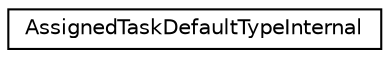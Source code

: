 digraph "Graphical Class Hierarchy"
{
 // LATEX_PDF_SIZE
  edge [fontname="Helvetica",fontsize="10",labelfontname="Helvetica",labelfontsize="10"];
  node [fontname="Helvetica",fontsize="10",shape=record];
  rankdir="LR";
  Node0 [label="AssignedTaskDefaultTypeInternal",height=0.2,width=0.4,color="black", fillcolor="white", style="filled",URL="$structoperations__research_1_1scheduling_1_1jssp_1_1_assigned_task_default_type_internal.html",tooltip=" "];
}
